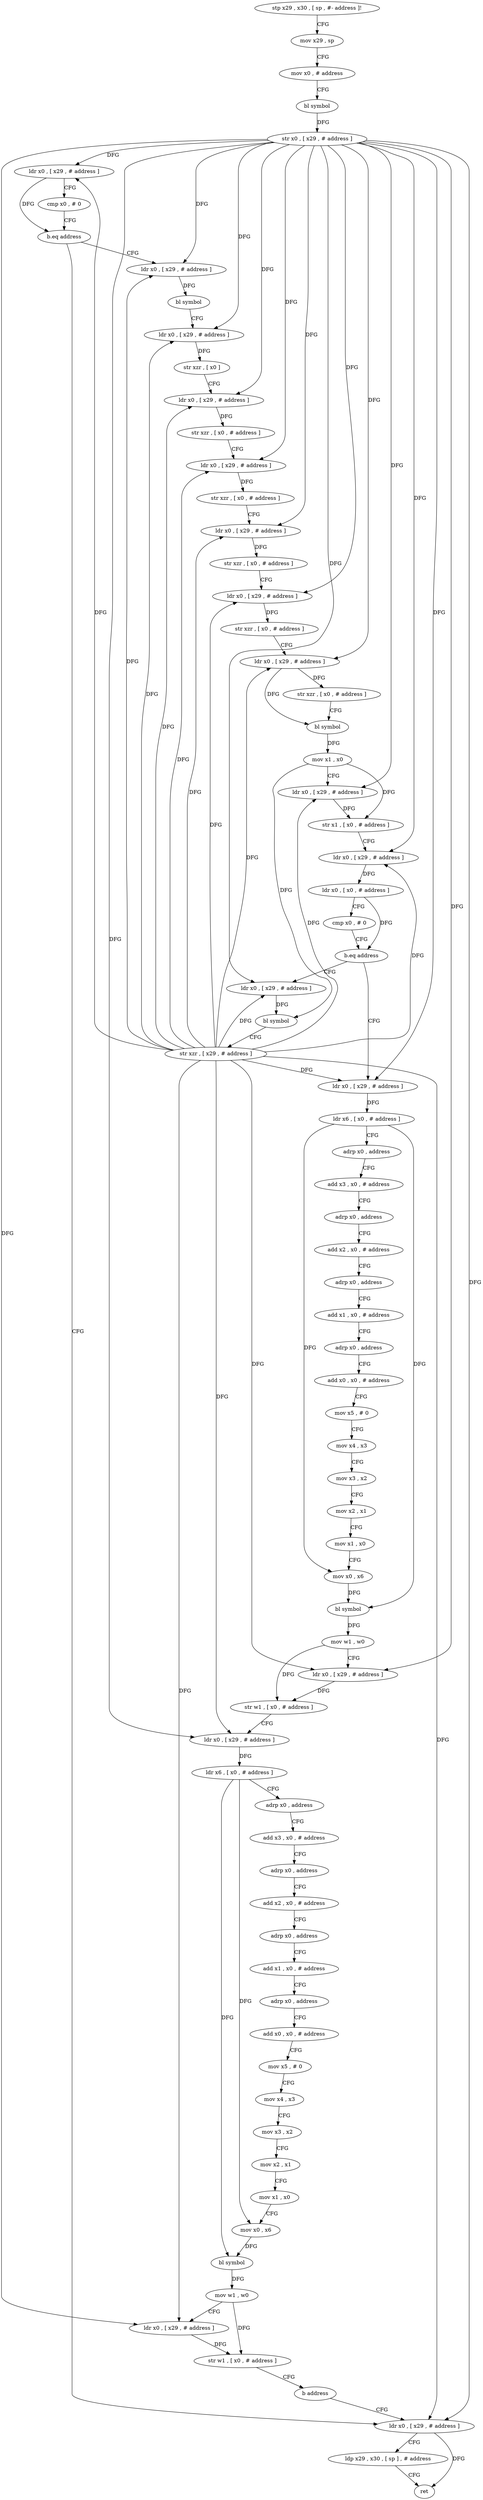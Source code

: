 digraph "func" {
"90636" [label = "stp x29 , x30 , [ sp , #- address ]!" ]
"90640" [label = "mov x29 , sp" ]
"90644" [label = "mov x0 , # address" ]
"90648" [label = "bl symbol" ]
"90652" [label = "str x0 , [ x29 , # address ]" ]
"90656" [label = "ldr x0 , [ x29 , # address ]" ]
"90660" [label = "cmp x0 , # 0" ]
"90664" [label = "b.eq address" ]
"90932" [label = "ldr x0 , [ x29 , # address ]" ]
"90668" [label = "ldr x0 , [ x29 , # address ]" ]
"90936" [label = "ldp x29 , x30 , [ sp ] , # address" ]
"90940" [label = "ret" ]
"90672" [label = "bl symbol" ]
"90676" [label = "ldr x0 , [ x29 , # address ]" ]
"90680" [label = "str xzr , [ x0 ]" ]
"90684" [label = "ldr x0 , [ x29 , # address ]" ]
"90688" [label = "str xzr , [ x0 , # address ]" ]
"90692" [label = "ldr x0 , [ x29 , # address ]" ]
"90696" [label = "str xzr , [ x0 , # address ]" ]
"90700" [label = "ldr x0 , [ x29 , # address ]" ]
"90704" [label = "str xzr , [ x0 , # address ]" ]
"90708" [label = "ldr x0 , [ x29 , # address ]" ]
"90712" [label = "str xzr , [ x0 , # address ]" ]
"90716" [label = "ldr x0 , [ x29 , # address ]" ]
"90720" [label = "str xzr , [ x0 , # address ]" ]
"90724" [label = "bl symbol" ]
"90728" [label = "mov x1 , x0" ]
"90732" [label = "ldr x0 , [ x29 , # address ]" ]
"90736" [label = "str x1 , [ x0 , # address ]" ]
"90740" [label = "ldr x0 , [ x29 , # address ]" ]
"90744" [label = "ldr x0 , [ x0 , # address ]" ]
"90748" [label = "cmp x0 , # 0" ]
"90752" [label = "b.eq address" ]
"90920" [label = "ldr x0 , [ x29 , # address ]" ]
"90756" [label = "ldr x0 , [ x29 , # address ]" ]
"90924" [label = "bl symbol" ]
"90928" [label = "str xzr , [ x29 , # address ]" ]
"90760" [label = "ldr x6 , [ x0 , # address ]" ]
"90764" [label = "adrp x0 , address" ]
"90768" [label = "add x3 , x0 , # address" ]
"90772" [label = "adrp x0 , address" ]
"90776" [label = "add x2 , x0 , # address" ]
"90780" [label = "adrp x0 , address" ]
"90784" [label = "add x1 , x0 , # address" ]
"90788" [label = "adrp x0 , address" ]
"90792" [label = "add x0 , x0 , # address" ]
"90796" [label = "mov x5 , # 0" ]
"90800" [label = "mov x4 , x3" ]
"90804" [label = "mov x3 , x2" ]
"90808" [label = "mov x2 , x1" ]
"90812" [label = "mov x1 , x0" ]
"90816" [label = "mov x0 , x6" ]
"90820" [label = "bl symbol" ]
"90824" [label = "mov w1 , w0" ]
"90828" [label = "ldr x0 , [ x29 , # address ]" ]
"90832" [label = "str w1 , [ x0 , # address ]" ]
"90836" [label = "ldr x0 , [ x29 , # address ]" ]
"90840" [label = "ldr x6 , [ x0 , # address ]" ]
"90844" [label = "adrp x0 , address" ]
"90848" [label = "add x3 , x0 , # address" ]
"90852" [label = "adrp x0 , address" ]
"90856" [label = "add x2 , x0 , # address" ]
"90860" [label = "adrp x0 , address" ]
"90864" [label = "add x1 , x0 , # address" ]
"90868" [label = "adrp x0 , address" ]
"90872" [label = "add x0 , x0 , # address" ]
"90876" [label = "mov x5 , # 0" ]
"90880" [label = "mov x4 , x3" ]
"90884" [label = "mov x3 , x2" ]
"90888" [label = "mov x2 , x1" ]
"90892" [label = "mov x1 , x0" ]
"90896" [label = "mov x0 , x6" ]
"90900" [label = "bl symbol" ]
"90904" [label = "mov w1 , w0" ]
"90908" [label = "ldr x0 , [ x29 , # address ]" ]
"90912" [label = "str w1 , [ x0 , # address ]" ]
"90916" [label = "b address" ]
"90636" -> "90640" [ label = "CFG" ]
"90640" -> "90644" [ label = "CFG" ]
"90644" -> "90648" [ label = "CFG" ]
"90648" -> "90652" [ label = "DFG" ]
"90652" -> "90656" [ label = "DFG" ]
"90652" -> "90932" [ label = "DFG" ]
"90652" -> "90668" [ label = "DFG" ]
"90652" -> "90676" [ label = "DFG" ]
"90652" -> "90684" [ label = "DFG" ]
"90652" -> "90692" [ label = "DFG" ]
"90652" -> "90700" [ label = "DFG" ]
"90652" -> "90708" [ label = "DFG" ]
"90652" -> "90716" [ label = "DFG" ]
"90652" -> "90732" [ label = "DFG" ]
"90652" -> "90740" [ label = "DFG" ]
"90652" -> "90920" [ label = "DFG" ]
"90652" -> "90756" [ label = "DFG" ]
"90652" -> "90828" [ label = "DFG" ]
"90652" -> "90836" [ label = "DFG" ]
"90652" -> "90908" [ label = "DFG" ]
"90656" -> "90660" [ label = "CFG" ]
"90656" -> "90664" [ label = "DFG" ]
"90660" -> "90664" [ label = "CFG" ]
"90664" -> "90932" [ label = "CFG" ]
"90664" -> "90668" [ label = "CFG" ]
"90932" -> "90936" [ label = "CFG" ]
"90932" -> "90940" [ label = "DFG" ]
"90668" -> "90672" [ label = "DFG" ]
"90936" -> "90940" [ label = "CFG" ]
"90672" -> "90676" [ label = "CFG" ]
"90676" -> "90680" [ label = "DFG" ]
"90680" -> "90684" [ label = "CFG" ]
"90684" -> "90688" [ label = "DFG" ]
"90688" -> "90692" [ label = "CFG" ]
"90692" -> "90696" [ label = "DFG" ]
"90696" -> "90700" [ label = "CFG" ]
"90700" -> "90704" [ label = "DFG" ]
"90704" -> "90708" [ label = "CFG" ]
"90708" -> "90712" [ label = "DFG" ]
"90712" -> "90716" [ label = "CFG" ]
"90716" -> "90720" [ label = "DFG" ]
"90716" -> "90724" [ label = "DFG" ]
"90720" -> "90724" [ label = "CFG" ]
"90724" -> "90728" [ label = "DFG" ]
"90728" -> "90732" [ label = "CFG" ]
"90728" -> "90736" [ label = "DFG" ]
"90728" -> "90924" [ label = "DFG" ]
"90732" -> "90736" [ label = "DFG" ]
"90736" -> "90740" [ label = "CFG" ]
"90740" -> "90744" [ label = "DFG" ]
"90744" -> "90748" [ label = "CFG" ]
"90744" -> "90752" [ label = "DFG" ]
"90748" -> "90752" [ label = "CFG" ]
"90752" -> "90920" [ label = "CFG" ]
"90752" -> "90756" [ label = "CFG" ]
"90920" -> "90924" [ label = "DFG" ]
"90756" -> "90760" [ label = "DFG" ]
"90924" -> "90928" [ label = "CFG" ]
"90928" -> "90932" [ label = "DFG" ]
"90928" -> "90656" [ label = "DFG" ]
"90928" -> "90668" [ label = "DFG" ]
"90928" -> "90676" [ label = "DFG" ]
"90928" -> "90684" [ label = "DFG" ]
"90928" -> "90692" [ label = "DFG" ]
"90928" -> "90700" [ label = "DFG" ]
"90928" -> "90708" [ label = "DFG" ]
"90928" -> "90716" [ label = "DFG" ]
"90928" -> "90732" [ label = "DFG" ]
"90928" -> "90740" [ label = "DFG" ]
"90928" -> "90920" [ label = "DFG" ]
"90928" -> "90756" [ label = "DFG" ]
"90928" -> "90828" [ label = "DFG" ]
"90928" -> "90836" [ label = "DFG" ]
"90928" -> "90908" [ label = "DFG" ]
"90760" -> "90764" [ label = "CFG" ]
"90760" -> "90816" [ label = "DFG" ]
"90760" -> "90820" [ label = "DFG" ]
"90764" -> "90768" [ label = "CFG" ]
"90768" -> "90772" [ label = "CFG" ]
"90772" -> "90776" [ label = "CFG" ]
"90776" -> "90780" [ label = "CFG" ]
"90780" -> "90784" [ label = "CFG" ]
"90784" -> "90788" [ label = "CFG" ]
"90788" -> "90792" [ label = "CFG" ]
"90792" -> "90796" [ label = "CFG" ]
"90796" -> "90800" [ label = "CFG" ]
"90800" -> "90804" [ label = "CFG" ]
"90804" -> "90808" [ label = "CFG" ]
"90808" -> "90812" [ label = "CFG" ]
"90812" -> "90816" [ label = "CFG" ]
"90816" -> "90820" [ label = "DFG" ]
"90820" -> "90824" [ label = "DFG" ]
"90824" -> "90828" [ label = "CFG" ]
"90824" -> "90832" [ label = "DFG" ]
"90828" -> "90832" [ label = "DFG" ]
"90832" -> "90836" [ label = "CFG" ]
"90836" -> "90840" [ label = "DFG" ]
"90840" -> "90844" [ label = "CFG" ]
"90840" -> "90896" [ label = "DFG" ]
"90840" -> "90900" [ label = "DFG" ]
"90844" -> "90848" [ label = "CFG" ]
"90848" -> "90852" [ label = "CFG" ]
"90852" -> "90856" [ label = "CFG" ]
"90856" -> "90860" [ label = "CFG" ]
"90860" -> "90864" [ label = "CFG" ]
"90864" -> "90868" [ label = "CFG" ]
"90868" -> "90872" [ label = "CFG" ]
"90872" -> "90876" [ label = "CFG" ]
"90876" -> "90880" [ label = "CFG" ]
"90880" -> "90884" [ label = "CFG" ]
"90884" -> "90888" [ label = "CFG" ]
"90888" -> "90892" [ label = "CFG" ]
"90892" -> "90896" [ label = "CFG" ]
"90896" -> "90900" [ label = "DFG" ]
"90900" -> "90904" [ label = "DFG" ]
"90904" -> "90908" [ label = "CFG" ]
"90904" -> "90912" [ label = "DFG" ]
"90908" -> "90912" [ label = "DFG" ]
"90912" -> "90916" [ label = "CFG" ]
"90916" -> "90932" [ label = "CFG" ]
}
